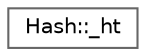 digraph "Gráfico de Hierarquia de Classes"
{
 // LATEX_PDF_SIZE
  bgcolor="transparent";
  edge [fontname=Helvetica,fontsize=10,labelfontname=Helvetica,labelfontsize=10];
  node [fontname=Helvetica,fontsize=10,shape=box,height=0.2,width=0.4];
  rankdir="LR";
  Node0 [id="Node000000",label="Hash::_ht",height=0.2,width=0.4,color="grey40", fillcolor="white", style="filled",URL="$structHash_1_1__ht.html",tooltip=" "];
}
